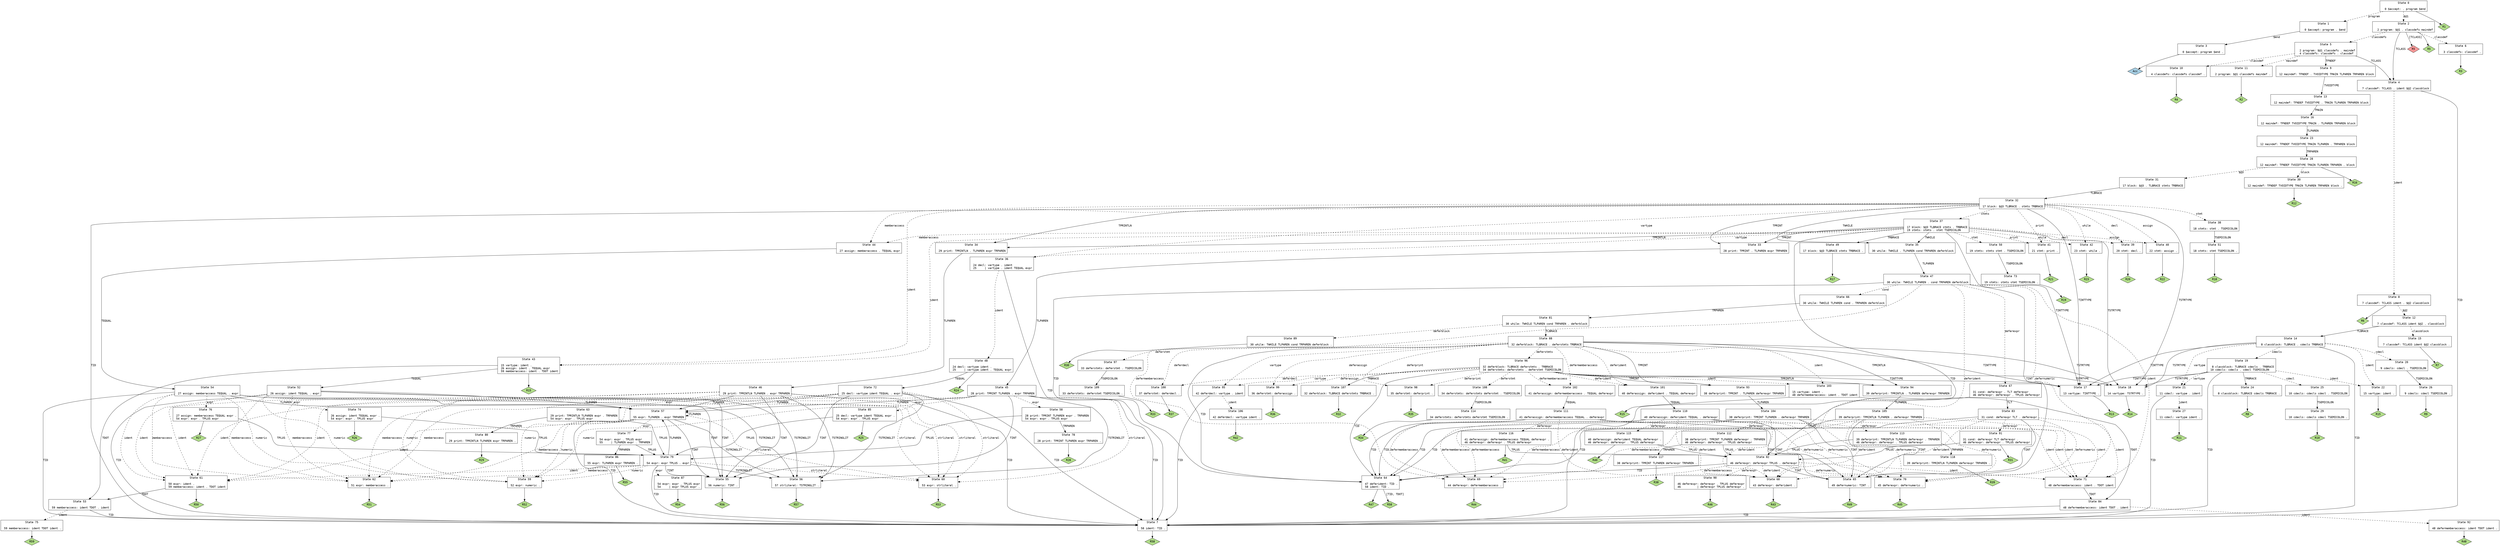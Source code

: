 // Generated by GNU Bison 3.0.2.
// Report bugs to <bug-bison@gnu.org>.
// Home page: <http://www.gnu.org/software/bison/>.

digraph "lsr_bison.y"
{
  node [fontname = courier, shape = box, colorscheme = paired6]
  edge [fontname = courier]

  0 [label="State 0\n\l  0 $accept: . program $end\l"]
  0 -> 1 [style=dashed label="program"]
  0 -> 2 [style=dashed label="$@1"]
  0 -> "0R1" [style=solid]
 "0R1" [label="R1", fillcolor=3, shape=diamond, style=filled]
  1 [label="State 1\n\l  0 $accept: program . $end\l"]
  1 -> 3 [style=solid label="$end"]
  2 [label="State 2\n\l  2 program: $@1 . classdefs maindef\l"]
  2 -> 4 [style=solid label="TCLASS"]
  2 -> 5 [style=dashed label="classdefs"]
  2 -> 6 [style=dashed label="classdef"]
  2 -> "2R5d" [label="[TCLASS]", style=solid]
 "2R5d" [label="R5", fillcolor=5, shape=diamond, style=filled]
  2 -> "2R5" [style=solid]
 "2R5" [label="R5", fillcolor=3, shape=diamond, style=filled]
  3 [label="State 3\n\l  0 $accept: program $end .\l"]
  3 -> "3R0" [style=solid]
 "3R0" [label="Acc", fillcolor=1, shape=diamond, style=filled]
  4 [label="State 4\n\l  7 classdef: TCLASS . ident $@2 classblock\l"]
  4 -> 7 [style=solid label="TID"]
  4 -> 8 [style=dashed label="ident"]
  5 [label="State 5\n\l  2 program: $@1 classdefs . maindef\l  4 classdefs: classdefs . classdef\l"]
  5 -> 9 [style=solid label="TFNDEF"]
  5 -> 4 [style=solid label="TCLASS"]
  5 -> 10 [style=dashed label="classdef"]
  5 -> 11 [style=dashed label="maindef"]
  6 [label="State 6\n\l  3 classdefs: classdef .\l"]
  6 -> "6R3" [style=solid]
 "6R3" [label="R3", fillcolor=3, shape=diamond, style=filled]
  7 [label="State 7\n\l 58 ident: TID .\l"]
  7 -> "7R58" [style=solid]
 "7R58" [label="R58", fillcolor=3, shape=diamond, style=filled]
  8 [label="State 8\n\l  7 classdef: TCLASS ident . $@2 classblock\l"]
  8 -> 12 [style=dashed label="$@2"]
  8 -> "8R6" [style=solid]
 "8R6" [label="R6", fillcolor=3, shape=diamond, style=filled]
  9 [label="State 9\n\l 12 maindef: TFNDEF . TVOIDTYPE TMAIN TLPAREN TRPAREN block\l"]
  9 -> 13 [style=solid label="TVOIDTYPE"]
  10 [label="State 10\n\l  4 classdefs: classdefs classdef .\l"]
  10 -> "10R4" [style=solid]
 "10R4" [label="R4", fillcolor=3, shape=diamond, style=filled]
  11 [label="State 11\n\l  2 program: $@1 classdefs maindef .\l"]
  11 -> "11R2" [style=solid]
 "11R2" [label="R2", fillcolor=3, shape=diamond, style=filled]
  12 [label="State 12\n\l  7 classdef: TCLASS ident $@2 . classblock\l"]
  12 -> 14 [style=solid label="TLBRACE"]
  12 -> 15 [style=dashed label="classblock"]
  13 [label="State 13\n\l 12 maindef: TFNDEF TVOIDTYPE . TMAIN TLPAREN TRPAREN block\l"]
  13 -> 16 [style=solid label="TMAIN"]
  14 [label="State 14\n\l  8 classblock: TLBRACE . cdecls TRBRACE\l"]
  14 -> 7 [style=solid label="TID"]
  14 -> 17 [style=solid label="TINTTYPE"]
  14 -> 18 [style=solid label="TSTRTYPE"]
  14 -> 19 [style=dashed label="cdecls"]
  14 -> 20 [style=dashed label="cdecl"]
  14 -> 21 [style=dashed label="vartype"]
  14 -> 22 [style=dashed label="ident"]
  15 [label="State 15\n\l  7 classdef: TCLASS ident $@2 classblock .\l"]
  15 -> "15R7" [style=solid]
 "15R7" [label="R7", fillcolor=3, shape=diamond, style=filled]
  16 [label="State 16\n\l 12 maindef: TFNDEF TVOIDTYPE TMAIN . TLPAREN TRPAREN block\l"]
  16 -> 23 [style=solid label="TLPAREN"]
  17 [label="State 17\n\l 13 vartype: TINTTYPE .\l"]
  17 -> "17R13" [style=solid]
 "17R13" [label="R13", fillcolor=3, shape=diamond, style=filled]
  18 [label="State 18\n\l 14 vartype: TSTRTYPE .\l"]
  18 -> "18R14" [style=solid]
 "18R14" [label="R14", fillcolor=3, shape=diamond, style=filled]
  19 [label="State 19\n\l  8 classblock: TLBRACE cdecls . TRBRACE\l 10 cdecls: cdecls . cdecl TSEMICOLON\l"]
  19 -> 7 [style=solid label="TID"]
  19 -> 17 [style=solid label="TINTTYPE"]
  19 -> 18 [style=solid label="TSTRTYPE"]
  19 -> 24 [style=solid label="TRBRACE"]
  19 -> 25 [style=dashed label="cdecl"]
  19 -> 21 [style=dashed label="vartype"]
  19 -> 22 [style=dashed label="ident"]
  20 [label="State 20\n\l  9 cdecls: cdecl . TSEMICOLON\l"]
  20 -> 26 [style=solid label="TSEMICOLON"]
  21 [label="State 21\n\l 11 cdecl: vartype . ident\l"]
  21 -> 7 [style=solid label="TID"]
  21 -> 27 [style=dashed label="ident"]
  22 [label="State 22\n\l 15 vartype: ident .\l"]
  22 -> "22R15" [style=solid]
 "22R15" [label="R15", fillcolor=3, shape=diamond, style=filled]
  23 [label="State 23\n\l 12 maindef: TFNDEF TVOIDTYPE TMAIN TLPAREN . TRPAREN block\l"]
  23 -> 28 [style=solid label="TRPAREN"]
  24 [label="State 24\n\l  8 classblock: TLBRACE cdecls TRBRACE .\l"]
  24 -> "24R8" [style=solid]
 "24R8" [label="R8", fillcolor=3, shape=diamond, style=filled]
  25 [label="State 25\n\l 10 cdecls: cdecls cdecl . TSEMICOLON\l"]
  25 -> 29 [style=solid label="TSEMICOLON"]
  26 [label="State 26\n\l  9 cdecls: cdecl TSEMICOLON .\l"]
  26 -> "26R9" [style=solid]
 "26R9" [label="R9", fillcolor=3, shape=diamond, style=filled]
  27 [label="State 27\n\l 11 cdecl: vartype ident .\l"]
  27 -> "27R11" [style=solid]
 "27R11" [label="R11", fillcolor=3, shape=diamond, style=filled]
  28 [label="State 28\n\l 12 maindef: TFNDEF TVOIDTYPE TMAIN TLPAREN TRPAREN . block\l"]
  28 -> 30 [style=dashed label="block"]
  28 -> 31 [style=dashed label="$@3"]
  28 -> "28R16" [style=solid]
 "28R16" [label="R16", fillcolor=3, shape=diamond, style=filled]
  29 [label="State 29\n\l 10 cdecls: cdecls cdecl TSEMICOLON .\l"]
  29 -> "29R10" [style=solid]
 "29R10" [label="R10", fillcolor=3, shape=diamond, style=filled]
  30 [label="State 30\n\l 12 maindef: TFNDEF TVOIDTYPE TMAIN TLPAREN TRPAREN block .\l"]
  30 -> "30R12" [style=solid]
 "30R12" [label="R12", fillcolor=3, shape=diamond, style=filled]
  31 [label="State 31\n\l 17 block: $@3 . TLBRACE stmts TRBRACE\l"]
  31 -> 32 [style=solid label="TLBRACE"]
  32 [label="State 32\n\l 17 block: $@3 TLBRACE . stmts TRBRACE\l"]
  32 -> 7 [style=solid label="TID"]
  32 -> 17 [style=solid label="TINTTYPE"]
  32 -> 18 [style=solid label="TSTRTYPE"]
  32 -> 33 [style=solid label="TPRINT"]
  32 -> 34 [style=solid label="TPRINTLN"]
  32 -> 35 [style=solid label="TWHILE"]
  32 -> 36 [style=dashed label="vartype"]
  32 -> 37 [style=dashed label="stmts"]
  32 -> 38 [style=dashed label="stmt"]
  32 -> 39 [style=dashed label="decl"]
  32 -> 40 [style=dashed label="assign"]
  32 -> 41 [style=dashed label="print"]
  32 -> 42 [style=dashed label="while"]
  32 -> 43 [style=dashed label="ident"]
  32 -> 44 [style=dashed label="memberaccess"]
  33 [label="State 33\n\l 28 print: TPRINT . TLPAREN expr TRPAREN\l"]
  33 -> 45 [style=solid label="TLPAREN"]
  34 [label="State 34\n\l 29 print: TPRINTLN . TLPAREN expr TRPAREN\l"]
  34 -> 46 [style=solid label="TLPAREN"]
  35 [label="State 35\n\l 30 while: TWHILE . TLPAREN cond TRPAREN deferblock\l"]
  35 -> 47 [style=solid label="TLPAREN"]
  36 [label="State 36\n\l 24 decl: vartype . ident\l 25     | vartype . ident TEQUAL expr\l"]
  36 -> 7 [style=solid label="TID"]
  36 -> 48 [style=dashed label="ident"]
  37 [label="State 37\n\l 17 block: $@3 TLBRACE stmts . TRBRACE\l 19 stmts: stmts . stmt TSEMICOLON\l"]
  37 -> 7 [style=solid label="TID"]
  37 -> 17 [style=solid label="TINTTYPE"]
  37 -> 18 [style=solid label="TSTRTYPE"]
  37 -> 49 [style=solid label="TRBRACE"]
  37 -> 33 [style=solid label="TPRINT"]
  37 -> 34 [style=solid label="TPRINTLN"]
  37 -> 35 [style=solid label="TWHILE"]
  37 -> 36 [style=dashed label="vartype"]
  37 -> 50 [style=dashed label="stmt"]
  37 -> 39 [style=dashed label="decl"]
  37 -> 40 [style=dashed label="assign"]
  37 -> 41 [style=dashed label="print"]
  37 -> 42 [style=dashed label="while"]
  37 -> 43 [style=dashed label="ident"]
  37 -> 44 [style=dashed label="memberaccess"]
  38 [label="State 38\n\l 18 stmts: stmt . TSEMICOLON\l"]
  38 -> 51 [style=solid label="TSEMICOLON"]
  39 [label="State 39\n\l 20 stmt: decl .\l"]
  39 -> "39R20" [style=solid]
 "39R20" [label="R20", fillcolor=3, shape=diamond, style=filled]
  40 [label="State 40\n\l 22 stmt: assign .\l"]
  40 -> "40R22" [style=solid]
 "40R22" [label="R22", fillcolor=3, shape=diamond, style=filled]
  41 [label="State 41\n\l 21 stmt: print .\l"]
  41 -> "41R21" [style=solid]
 "41R21" [label="R21", fillcolor=3, shape=diamond, style=filled]
  42 [label="State 42\n\l 23 stmt: while .\l"]
  42 -> "42R23" [style=solid]
 "42R23" [label="R23", fillcolor=3, shape=diamond, style=filled]
  43 [label="State 43\n\l 15 vartype: ident .\l 26 assign: ident . TEQUAL expr\l 59 memberaccess: ident . TDOT ident\l"]
  43 -> 52 [style=solid label="TEQUAL"]
  43 -> 53 [style=solid label="TDOT"]
  43 -> "43R15" [style=solid]
 "43R15" [label="R15", fillcolor=3, shape=diamond, style=filled]
  44 [label="State 44\n\l 27 assign: memberaccess . TEQUAL expr\l"]
  44 -> 54 [style=solid label="TEQUAL"]
  45 [label="State 45\n\l 28 print: TPRINT TLPAREN . expr TRPAREN\l"]
  45 -> 7 [style=solid label="TID"]
  45 -> 55 [style=solid label="TINT"]
  45 -> 56 [style=solid label="TSTRINGLIT"]
  45 -> 57 [style=solid label="TLPAREN"]
  45 -> 58 [style=dashed label="expr"]
  45 -> 59 [style=dashed label="numeric"]
  45 -> 60 [style=dashed label="strliteral"]
  45 -> 61 [style=dashed label="ident"]
  45 -> 62 [style=dashed label="memberaccess"]
  46 [label="State 46\n\l 29 print: TPRINTLN TLPAREN . expr TRPAREN\l"]
  46 -> 7 [style=solid label="TID"]
  46 -> 55 [style=solid label="TINT"]
  46 -> 56 [style=solid label="TSTRINGLIT"]
  46 -> 57 [style=solid label="TLPAREN"]
  46 -> 63 [style=dashed label="expr"]
  46 -> 59 [style=dashed label="numeric"]
  46 -> 60 [style=dashed label="strliteral"]
  46 -> 61 [style=dashed label="ident"]
  46 -> 62 [style=dashed label="memberaccess"]
  47 [label="State 47\n\l 30 while: TWHILE TLPAREN . cond TRPAREN deferblock\l"]
  47 -> 64 [style=solid label="TID"]
  47 -> 65 [style=solid label="TINT"]
  47 -> 66 [style=dashed label="cond"]
  47 -> 67 [style=dashed label="deferexpr"]
  47 -> 68 [style=dashed label="deferident"]
  47 -> 69 [style=dashed label="defermemberaccess"]
  47 -> 70 [style=dashed label="defernumeric"]
  47 -> 71 [style=dashed label="ident"]
  48 [label="State 48\n\l 24 decl: vartype ident .\l 25     | vartype ident . TEQUAL expr\l"]
  48 -> 72 [style=solid label="TEQUAL"]
  48 -> "48R24" [style=solid]
 "48R24" [label="R24", fillcolor=3, shape=diamond, style=filled]
  49 [label="State 49\n\l 17 block: $@3 TLBRACE stmts TRBRACE .\l"]
  49 -> "49R17" [style=solid]
 "49R17" [label="R17", fillcolor=3, shape=diamond, style=filled]
  50 [label="State 50\n\l 19 stmts: stmts stmt . TSEMICOLON\l"]
  50 -> 73 [style=solid label="TSEMICOLON"]
  51 [label="State 51\n\l 18 stmts: stmt TSEMICOLON .\l"]
  51 -> "51R18" [style=solid]
 "51R18" [label="R18", fillcolor=3, shape=diamond, style=filled]
  52 [label="State 52\n\l 26 assign: ident TEQUAL . expr\l"]
  52 -> 7 [style=solid label="TID"]
  52 -> 55 [style=solid label="TINT"]
  52 -> 56 [style=solid label="TSTRINGLIT"]
  52 -> 57 [style=solid label="TLPAREN"]
  52 -> 74 [style=dashed label="expr"]
  52 -> 59 [style=dashed label="numeric"]
  52 -> 60 [style=dashed label="strliteral"]
  52 -> 61 [style=dashed label="ident"]
  52 -> 62 [style=dashed label="memberaccess"]
  53 [label="State 53\n\l 59 memberaccess: ident TDOT . ident\l"]
  53 -> 7 [style=solid label="TID"]
  53 -> 75 [style=dashed label="ident"]
  54 [label="State 54\n\l 27 assign: memberaccess TEQUAL . expr\l"]
  54 -> 7 [style=solid label="TID"]
  54 -> 55 [style=solid label="TINT"]
  54 -> 56 [style=solid label="TSTRINGLIT"]
  54 -> 57 [style=solid label="TLPAREN"]
  54 -> 76 [style=dashed label="expr"]
  54 -> 59 [style=dashed label="numeric"]
  54 -> 60 [style=dashed label="strliteral"]
  54 -> 61 [style=dashed label="ident"]
  54 -> 62 [style=dashed label="memberaccess"]
  55 [label="State 55\n\l 56 numeric: TINT .\l"]
  55 -> "55R56" [style=solid]
 "55R56" [label="R56", fillcolor=3, shape=diamond, style=filled]
  56 [label="State 56\n\l 57 strliteral: TSTRINGLIT .\l"]
  56 -> "56R57" [style=solid]
 "56R57" [label="R57", fillcolor=3, shape=diamond, style=filled]
  57 [label="State 57\n\l 55 expr: TLPAREN . expr TRPAREN\l"]
  57 -> 7 [style=solid label="TID"]
  57 -> 55 [style=solid label="TINT"]
  57 -> 56 [style=solid label="TSTRINGLIT"]
  57 -> 57 [style=solid label="TLPAREN"]
  57 -> 77 [style=dashed label="expr"]
  57 -> 59 [style=dashed label="numeric"]
  57 -> 60 [style=dashed label="strliteral"]
  57 -> 61 [style=dashed label="ident"]
  57 -> 62 [style=dashed label="memberaccess"]
  58 [label="State 58\n\l 28 print: TPRINT TLPAREN expr . TRPAREN\l 54 expr: expr . TPLUS expr\l"]
  58 -> 78 [style=solid label="TRPAREN"]
  58 -> 79 [style=solid label="TPLUS"]
  59 [label="State 59\n\l 52 expr: numeric .\l"]
  59 -> "59R52" [style=solid]
 "59R52" [label="R52", fillcolor=3, shape=diamond, style=filled]
  60 [label="State 60\n\l 53 expr: strliteral .\l"]
  60 -> "60R53" [style=solid]
 "60R53" [label="R53", fillcolor=3, shape=diamond, style=filled]
  61 [label="State 61\n\l 50 expr: ident .\l 59 memberaccess: ident . TDOT ident\l"]
  61 -> 53 [style=solid label="TDOT"]
  61 -> "61R50" [style=solid]
 "61R50" [label="R50", fillcolor=3, shape=diamond, style=filled]
  62 [label="State 62\n\l 51 expr: memberaccess .\l"]
  62 -> "62R51" [style=solid]
 "62R51" [label="R51", fillcolor=3, shape=diamond, style=filled]
  63 [label="State 63\n\l 29 print: TPRINTLN TLPAREN expr . TRPAREN\l 54 expr: expr . TPLUS expr\l"]
  63 -> 80 [style=solid label="TRPAREN"]
  63 -> 79 [style=solid label="TPLUS"]
  64 [label="State 64\n\l 47 deferident: TID .\l 58 ident: TID .\l"]
  64 -> "64R47" [style=solid]
 "64R47" [label="R47", fillcolor=3, shape=diamond, style=filled]
  64 -> "64R58" [label="[TID, TDOT]", style=solid]
 "64R58" [label="R58", fillcolor=3, shape=diamond, style=filled]
  65 [label="State 65\n\l 49 defernumeric: TINT .\l"]
  65 -> "65R49" [style=solid]
 "65R49" [label="R49", fillcolor=3, shape=diamond, style=filled]
  66 [label="State 66\n\l 30 while: TWHILE TLPAREN cond . TRPAREN deferblock\l"]
  66 -> 81 [style=solid label="TRPAREN"]
  67 [label="State 67\n\l 31 cond: deferexpr . TLT deferexpr\l 46 deferexpr: deferexpr . TPLUS deferexpr\l"]
  67 -> 82 [style=solid label="TPLUS"]
  67 -> 83 [style=solid label="TLT"]
  68 [label="State 68\n\l 43 deferexpr: deferident .\l"]
  68 -> "68R43" [style=solid]
 "68R43" [label="R43", fillcolor=3, shape=diamond, style=filled]
  69 [label="State 69\n\l 44 deferexpr: defermemberaccess .\l"]
  69 -> "69R44" [style=solid]
 "69R44" [label="R44", fillcolor=3, shape=diamond, style=filled]
  70 [label="State 70\n\l 45 deferexpr: defernumeric .\l"]
  70 -> "70R45" [style=solid]
 "70R45" [label="R45", fillcolor=3, shape=diamond, style=filled]
  71 [label="State 71\n\l 48 defermemberaccess: ident . TDOT ident\l"]
  71 -> 84 [style=solid label="TDOT"]
  72 [label="State 72\n\l 25 decl: vartype ident TEQUAL . expr\l"]
  72 -> 7 [style=solid label="TID"]
  72 -> 55 [style=solid label="TINT"]
  72 -> 56 [style=solid label="TSTRINGLIT"]
  72 -> 57 [style=solid label="TLPAREN"]
  72 -> 85 [style=dashed label="expr"]
  72 -> 59 [style=dashed label="numeric"]
  72 -> 60 [style=dashed label="strliteral"]
  72 -> 61 [style=dashed label="ident"]
  72 -> 62 [style=dashed label="memberaccess"]
  73 [label="State 73\n\l 19 stmts: stmts stmt TSEMICOLON .\l"]
  73 -> "73R19" [style=solid]
 "73R19" [label="R19", fillcolor=3, shape=diamond, style=filled]
  74 [label="State 74\n\l 26 assign: ident TEQUAL expr .\l 54 expr: expr . TPLUS expr\l"]
  74 -> 79 [style=solid label="TPLUS"]
  74 -> "74R26" [style=solid]
 "74R26" [label="R26", fillcolor=3, shape=diamond, style=filled]
  75 [label="State 75\n\l 59 memberaccess: ident TDOT ident .\l"]
  75 -> "75R59" [style=solid]
 "75R59" [label="R59", fillcolor=3, shape=diamond, style=filled]
  76 [label="State 76\n\l 27 assign: memberaccess TEQUAL expr .\l 54 expr: expr . TPLUS expr\l"]
  76 -> 79 [style=solid label="TPLUS"]
  76 -> "76R27" [style=solid]
 "76R27" [label="R27", fillcolor=3, shape=diamond, style=filled]
  77 [label="State 77\n\l 54 expr: expr . TPLUS expr\l 55     | TLPAREN expr . TRPAREN\l"]
  77 -> 86 [style=solid label="TRPAREN"]
  77 -> 79 [style=solid label="TPLUS"]
  78 [label="State 78\n\l 28 print: TPRINT TLPAREN expr TRPAREN .\l"]
  78 -> "78R28" [style=solid]
 "78R28" [label="R28", fillcolor=3, shape=diamond, style=filled]
  79 [label="State 79\n\l 54 expr: expr TPLUS . expr\l"]
  79 -> 7 [style=solid label="TID"]
  79 -> 55 [style=solid label="TINT"]
  79 -> 56 [style=solid label="TSTRINGLIT"]
  79 -> 57 [style=solid label="TLPAREN"]
  79 -> 87 [style=dashed label="expr"]
  79 -> 59 [style=dashed label="numeric"]
  79 -> 60 [style=dashed label="strliteral"]
  79 -> 61 [style=dashed label="ident"]
  79 -> 62 [style=dashed label="memberaccess"]
  80 [label="State 80\n\l 29 print: TPRINTLN TLPAREN expr TRPAREN .\l"]
  80 -> "80R29" [style=solid]
 "80R29" [label="R29", fillcolor=3, shape=diamond, style=filled]
  81 [label="State 81\n\l 30 while: TWHILE TLPAREN cond TRPAREN . deferblock\l"]
  81 -> 88 [style=solid label="TLBRACE"]
  81 -> 89 [style=dashed label="deferblock"]
  82 [label="State 82\n\l 46 deferexpr: deferexpr TPLUS . deferexpr\l"]
  82 -> 64 [style=solid label="TID"]
  82 -> 65 [style=solid label="TINT"]
  82 -> 90 [style=dashed label="deferexpr"]
  82 -> 68 [style=dashed label="deferident"]
  82 -> 69 [style=dashed label="defermemberaccess"]
  82 -> 70 [style=dashed label="defernumeric"]
  82 -> 71 [style=dashed label="ident"]
  83 [label="State 83\n\l 31 cond: deferexpr TLT . deferexpr\l"]
  83 -> 64 [style=solid label="TID"]
  83 -> 65 [style=solid label="TINT"]
  83 -> 91 [style=dashed label="deferexpr"]
  83 -> 68 [style=dashed label="deferident"]
  83 -> 69 [style=dashed label="defermemberaccess"]
  83 -> 70 [style=dashed label="defernumeric"]
  83 -> 71 [style=dashed label="ident"]
  84 [label="State 84\n\l 48 defermemberaccess: ident TDOT . ident\l"]
  84 -> 7 [style=solid label="TID"]
  84 -> 92 [style=dashed label="ident"]
  85 [label="State 85\n\l 25 decl: vartype ident TEQUAL expr .\l 54 expr: expr . TPLUS expr\l"]
  85 -> 79 [style=solid label="TPLUS"]
  85 -> "85R25" [style=solid]
 "85R25" [label="R25", fillcolor=3, shape=diamond, style=filled]
  86 [label="State 86\n\l 55 expr: TLPAREN expr TRPAREN .\l"]
  86 -> "86R55" [style=solid]
 "86R55" [label="R55", fillcolor=3, shape=diamond, style=filled]
  87 [label="State 87\n\l 54 expr: expr . TPLUS expr\l 54     | expr TPLUS expr .\l"]
  87 -> "87R54" [style=solid]
 "87R54" [label="R54", fillcolor=3, shape=diamond, style=filled]
  88 [label="State 88\n\l 32 deferblock: TLBRACE . deferstmts TRBRACE\l"]
  88 -> 64 [style=solid label="TID"]
  88 -> 17 [style=solid label="TINTTYPE"]
  88 -> 18 [style=solid label="TSTRTYPE"]
  88 -> 93 [style=solid label="TPRINT"]
  88 -> 94 [style=solid label="TPRINTLN"]
  88 -> 95 [style=dashed label="vartype"]
  88 -> 96 [style=dashed label="deferstmts"]
  88 -> 97 [style=dashed label="deferstmt"]
  88 -> 98 [style=dashed label="deferprint"]
  88 -> 99 [style=dashed label="deferassign"]
  88 -> 100 [style=dashed label="deferdecl"]
  88 -> 101 [style=dashed label="deferident"]
  88 -> 102 [style=dashed label="defermemberaccess"]
  88 -> 103 [style=dashed label="ident"]
  89 [label="State 89\n\l 30 while: TWHILE TLPAREN cond TRPAREN deferblock .\l"]
  89 -> "89R30" [style=solid]
 "89R30" [label="R30", fillcolor=3, shape=diamond, style=filled]
  90 [label="State 90\n\l 46 deferexpr: deferexpr . TPLUS deferexpr\l 46          | deferexpr TPLUS deferexpr .\l"]
  90 -> "90R46" [style=solid]
 "90R46" [label="R46", fillcolor=3, shape=diamond, style=filled]
  91 [label="State 91\n\l 31 cond: deferexpr TLT deferexpr .\l 46 deferexpr: deferexpr . TPLUS deferexpr\l"]
  91 -> 82 [style=solid label="TPLUS"]
  91 -> "91R31" [style=solid]
 "91R31" [label="R31", fillcolor=3, shape=diamond, style=filled]
  92 [label="State 92\n\l 48 defermemberaccess: ident TDOT ident .\l"]
  92 -> "92R48" [style=solid]
 "92R48" [label="R48", fillcolor=3, shape=diamond, style=filled]
  93 [label="State 93\n\l 38 deferprint: TPRINT . TLPAREN deferexpr TRPAREN\l"]
  93 -> 104 [style=solid label="TLPAREN"]
  94 [label="State 94\n\l 39 deferprint: TPRINTLN . TLPAREN deferexpr TRPAREN\l"]
  94 -> 105 [style=solid label="TLPAREN"]
  95 [label="State 95\n\l 42 deferdecl: vartype . ident\l"]
  95 -> 7 [style=solid label="TID"]
  95 -> 106 [style=dashed label="ident"]
  96 [label="State 96\n\l 32 deferblock: TLBRACE deferstmts . TRBRACE\l 34 deferstmts: deferstmts . deferstmt TSEMICOLON\l"]
  96 -> 64 [style=solid label="TID"]
  96 -> 17 [style=solid label="TINTTYPE"]
  96 -> 18 [style=solid label="TSTRTYPE"]
  96 -> 107 [style=solid label="TRBRACE"]
  96 -> 93 [style=solid label="TPRINT"]
  96 -> 94 [style=solid label="TPRINTLN"]
  96 -> 95 [style=dashed label="vartype"]
  96 -> 108 [style=dashed label="deferstmt"]
  96 -> 98 [style=dashed label="deferprint"]
  96 -> 99 [style=dashed label="deferassign"]
  96 -> 100 [style=dashed label="deferdecl"]
  96 -> 101 [style=dashed label="deferident"]
  96 -> 102 [style=dashed label="defermemberaccess"]
  96 -> 103 [style=dashed label="ident"]
  97 [label="State 97\n\l 33 deferstmts: deferstmt . TSEMICOLON\l"]
  97 -> 109 [style=solid label="TSEMICOLON"]
  98 [label="State 98\n\l 35 deferstmt: deferprint .\l"]
  98 -> "98R35" [style=solid]
 "98R35" [label="R35", fillcolor=3, shape=diamond, style=filled]
  99 [label="State 99\n\l 36 deferstmt: deferassign .\l"]
  99 -> "99R36" [style=solid]
 "99R36" [label="R36", fillcolor=3, shape=diamond, style=filled]
  100 [label="State 100\n\l 37 deferstmt: deferdecl .\l"]
  100 -> "100R37" [style=solid]
 "100R37" [label="R37", fillcolor=3, shape=diamond, style=filled]
  101 [label="State 101\n\l 40 deferassign: deferident . TEQUAL deferexpr\l"]
  101 -> 110 [style=solid label="TEQUAL"]
  102 [label="State 102\n\l 41 deferassign: defermemberaccess . TEQUAL deferexpr\l"]
  102 -> 111 [style=solid label="TEQUAL"]
  103 [label="State 103\n\l 15 vartype: ident .\l 48 defermemberaccess: ident . TDOT ident\l"]
  103 -> 84 [style=solid label="TDOT"]
  103 -> "103R15" [style=solid]
 "103R15" [label="R15", fillcolor=3, shape=diamond, style=filled]
  104 [label="State 104\n\l 38 deferprint: TPRINT TLPAREN . deferexpr TRPAREN\l"]
  104 -> 64 [style=solid label="TID"]
  104 -> 65 [style=solid label="TINT"]
  104 -> 112 [style=dashed label="deferexpr"]
  104 -> 68 [style=dashed label="deferident"]
  104 -> 69 [style=dashed label="defermemberaccess"]
  104 -> 70 [style=dashed label="defernumeric"]
  104 -> 71 [style=dashed label="ident"]
  105 [label="State 105\n\l 39 deferprint: TPRINTLN TLPAREN . deferexpr TRPAREN\l"]
  105 -> 64 [style=solid label="TID"]
  105 -> 65 [style=solid label="TINT"]
  105 -> 113 [style=dashed label="deferexpr"]
  105 -> 68 [style=dashed label="deferident"]
  105 -> 69 [style=dashed label="defermemberaccess"]
  105 -> 70 [style=dashed label="defernumeric"]
  105 -> 71 [style=dashed label="ident"]
  106 [label="State 106\n\l 42 deferdecl: vartype ident .\l"]
  106 -> "106R42" [style=solid]
 "106R42" [label="R42", fillcolor=3, shape=diamond, style=filled]
  107 [label="State 107\n\l 32 deferblock: TLBRACE deferstmts TRBRACE .\l"]
  107 -> "107R32" [style=solid]
 "107R32" [label="R32", fillcolor=3, shape=diamond, style=filled]
  108 [label="State 108\n\l 34 deferstmts: deferstmts deferstmt . TSEMICOLON\l"]
  108 -> 114 [style=solid label="TSEMICOLON"]
  109 [label="State 109\n\l 33 deferstmts: deferstmt TSEMICOLON .\l"]
  109 -> "109R33" [style=solid]
 "109R33" [label="R33", fillcolor=3, shape=diamond, style=filled]
  110 [label="State 110\n\l 40 deferassign: deferident TEQUAL . deferexpr\l"]
  110 -> 64 [style=solid label="TID"]
  110 -> 65 [style=solid label="TINT"]
  110 -> 115 [style=dashed label="deferexpr"]
  110 -> 68 [style=dashed label="deferident"]
  110 -> 69 [style=dashed label="defermemberaccess"]
  110 -> 70 [style=dashed label="defernumeric"]
  110 -> 71 [style=dashed label="ident"]
  111 [label="State 111\n\l 41 deferassign: defermemberaccess TEQUAL . deferexpr\l"]
  111 -> 64 [style=solid label="TID"]
  111 -> 65 [style=solid label="TINT"]
  111 -> 116 [style=dashed label="deferexpr"]
  111 -> 68 [style=dashed label="deferident"]
  111 -> 69 [style=dashed label="defermemberaccess"]
  111 -> 70 [style=dashed label="defernumeric"]
  111 -> 71 [style=dashed label="ident"]
  112 [label="State 112\n\l 38 deferprint: TPRINT TLPAREN deferexpr . TRPAREN\l 46 deferexpr: deferexpr . TPLUS deferexpr\l"]
  112 -> 117 [style=solid label="TRPAREN"]
  112 -> 82 [style=solid label="TPLUS"]
  113 [label="State 113\n\l 39 deferprint: TPRINTLN TLPAREN deferexpr . TRPAREN\l 46 deferexpr: deferexpr . TPLUS deferexpr\l"]
  113 -> 118 [style=solid label="TRPAREN"]
  113 -> 82 [style=solid label="TPLUS"]
  114 [label="State 114\n\l 34 deferstmts: deferstmts deferstmt TSEMICOLON .\l"]
  114 -> "114R34" [style=solid]
 "114R34" [label="R34", fillcolor=3, shape=diamond, style=filled]
  115 [label="State 115\n\l 40 deferassign: deferident TEQUAL deferexpr .\l 46 deferexpr: deferexpr . TPLUS deferexpr\l"]
  115 -> 82 [style=solid label="TPLUS"]
  115 -> "115R40" [style=solid]
 "115R40" [label="R40", fillcolor=3, shape=diamond, style=filled]
  116 [label="State 116\n\l 41 deferassign: defermemberaccess TEQUAL deferexpr .\l 46 deferexpr: deferexpr . TPLUS deferexpr\l"]
  116 -> 82 [style=solid label="TPLUS"]
  116 -> "116R41" [style=solid]
 "116R41" [label="R41", fillcolor=3, shape=diamond, style=filled]
  117 [label="State 117\n\l 38 deferprint: TPRINT TLPAREN deferexpr TRPAREN .\l"]
  117 -> "117R38" [style=solid]
 "117R38" [label="R38", fillcolor=3, shape=diamond, style=filled]
  118 [label="State 118\n\l 39 deferprint: TPRINTLN TLPAREN deferexpr TRPAREN .\l"]
  118 -> "118R39" [style=solid]
 "118R39" [label="R39", fillcolor=3, shape=diamond, style=filled]
}
